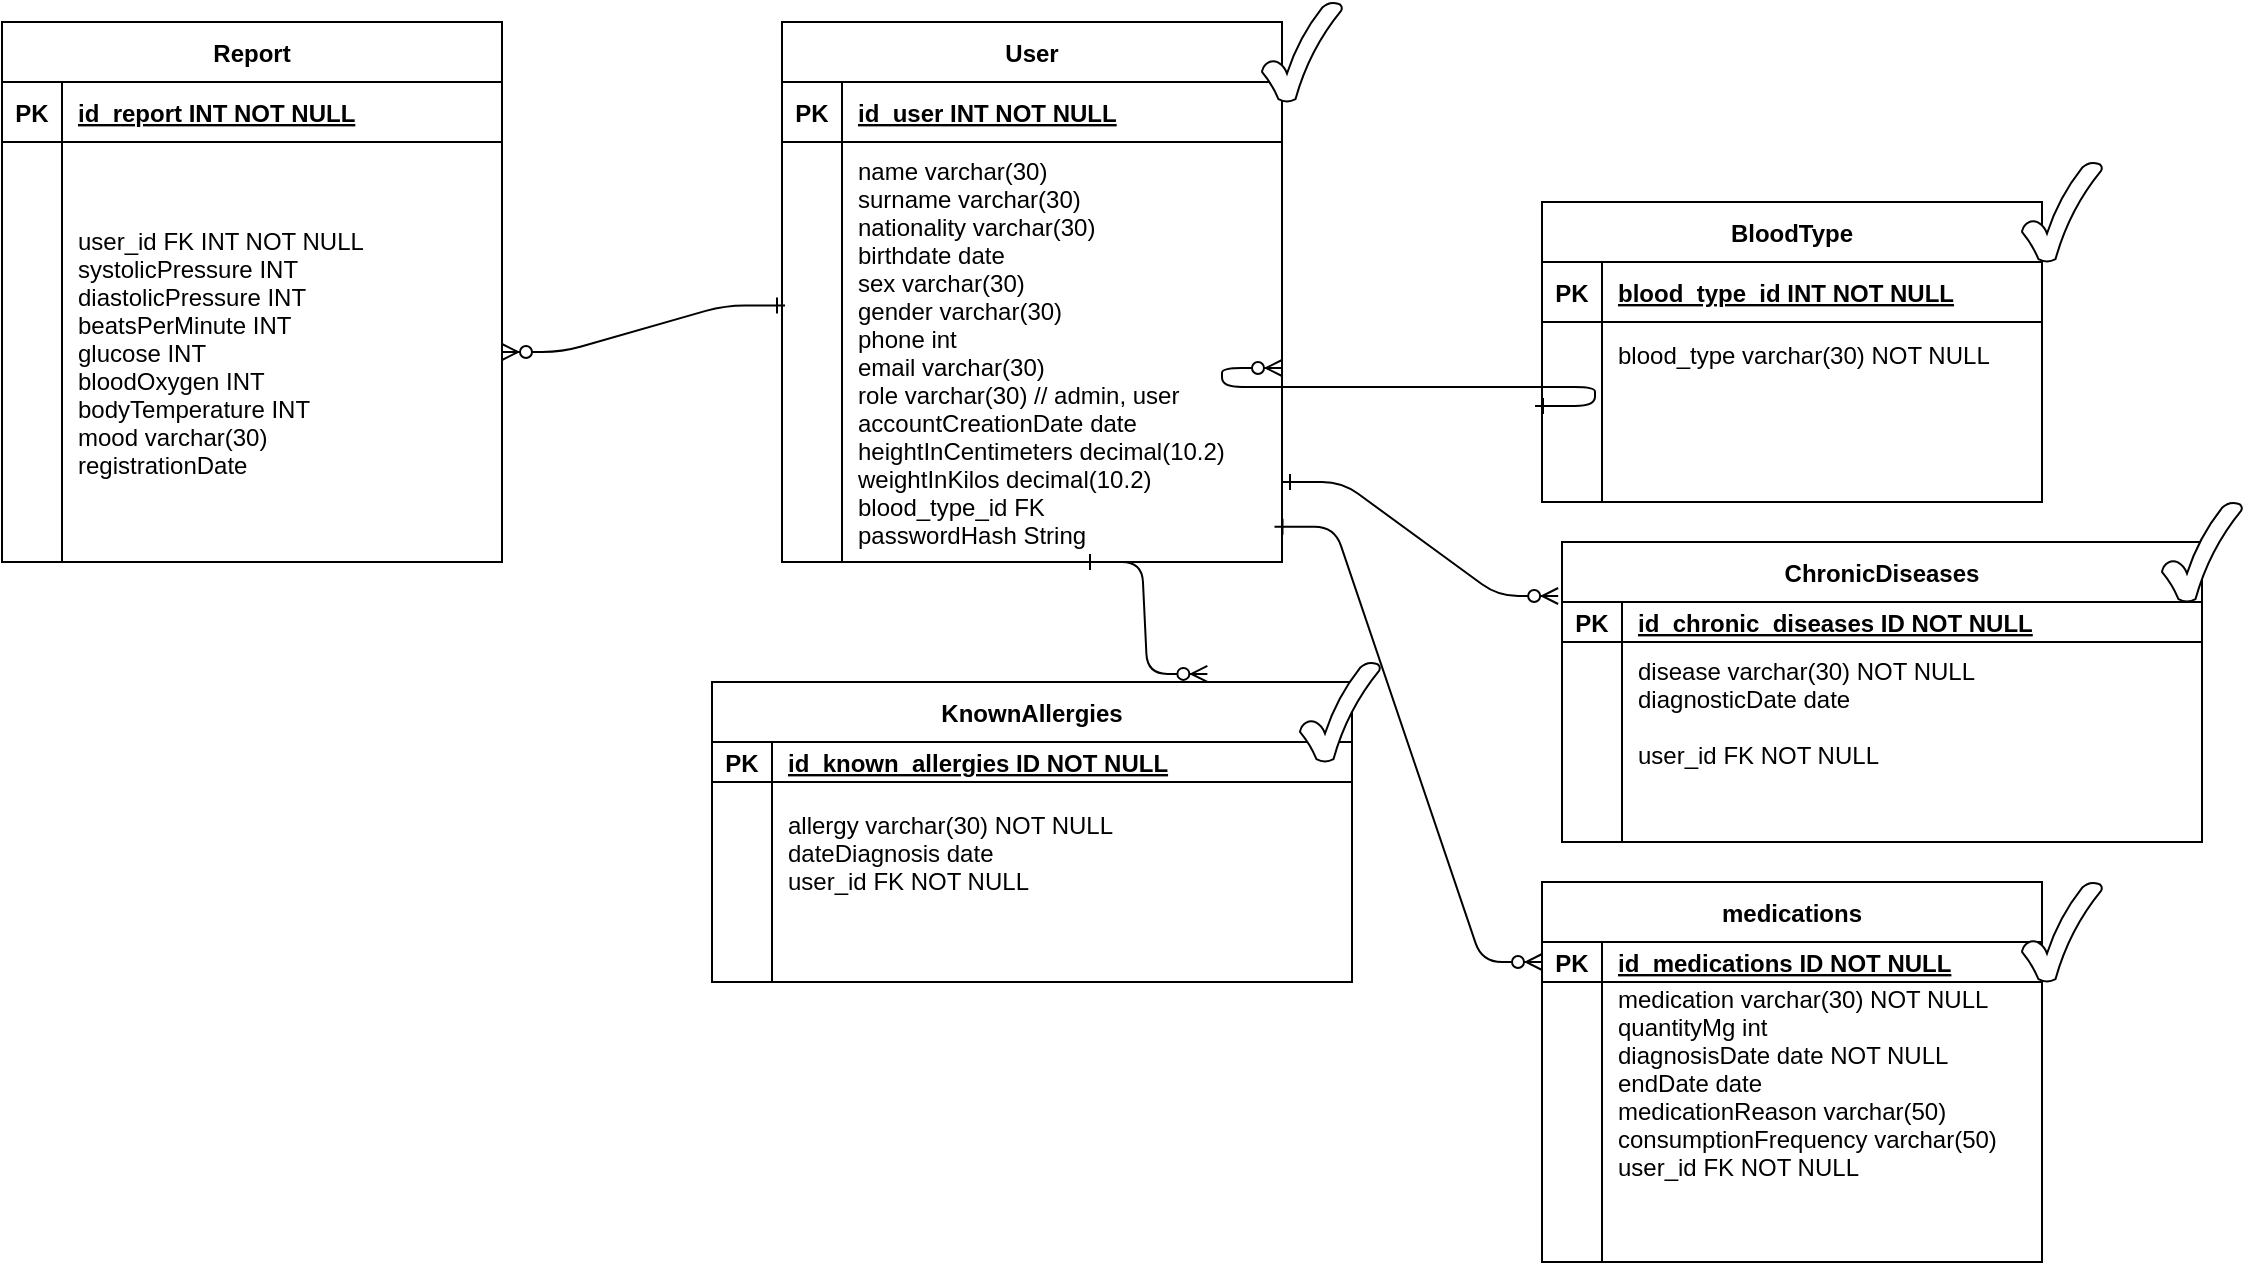 <mxfile version="26.0.16">
  <diagram id="R2lEEEUBdFMjLlhIrx00" name="Page-1">
    <mxGraphModel dx="2829" dy="1648" grid="1" gridSize="10" guides="1" tooltips="1" connect="1" arrows="1" fold="1" page="1" pageScale="1" pageWidth="850" pageHeight="1100" math="0" shadow="0" extFonts="Permanent Marker^https://fonts.googleapis.com/css?family=Permanent+Marker">
      <root>
        <mxCell id="0" />
        <mxCell id="1" parent="0" />
        <mxCell id="C-vyLk0tnHw3VtMMgP7b-23" value="User" style="shape=table;startSize=30;container=1;collapsible=1;childLayout=tableLayout;fixedRows=1;rowLines=0;fontStyle=1;align=center;resizeLast=1;" parent="1" vertex="1">
          <mxGeometry x="-470" y="-860" width="250" height="270" as="geometry" />
        </mxCell>
        <mxCell id="C-vyLk0tnHw3VtMMgP7b-24" value="" style="shape=partialRectangle;collapsible=0;dropTarget=0;pointerEvents=0;fillColor=none;points=[[0,0.5],[1,0.5]];portConstraint=eastwest;top=0;left=0;right=0;bottom=1;" parent="C-vyLk0tnHw3VtMMgP7b-23" vertex="1">
          <mxGeometry y="30" width="250" height="30" as="geometry" />
        </mxCell>
        <mxCell id="C-vyLk0tnHw3VtMMgP7b-25" value="PK" style="shape=partialRectangle;overflow=hidden;connectable=0;fillColor=none;top=0;left=0;bottom=0;right=0;fontStyle=1;" parent="C-vyLk0tnHw3VtMMgP7b-24" vertex="1">
          <mxGeometry width="30" height="30" as="geometry">
            <mxRectangle width="30" height="30" as="alternateBounds" />
          </mxGeometry>
        </mxCell>
        <mxCell id="C-vyLk0tnHw3VtMMgP7b-26" value="id_user INT NOT NULL" style="shape=partialRectangle;overflow=hidden;connectable=0;fillColor=none;top=0;left=0;bottom=0;right=0;align=left;spacingLeft=6;fontStyle=5;" parent="C-vyLk0tnHw3VtMMgP7b-24" vertex="1">
          <mxGeometry x="30" width="220" height="30" as="geometry">
            <mxRectangle width="220" height="30" as="alternateBounds" />
          </mxGeometry>
        </mxCell>
        <mxCell id="C-vyLk0tnHw3VtMMgP7b-27" value="" style="shape=partialRectangle;collapsible=0;dropTarget=0;pointerEvents=0;fillColor=none;points=[[0,0.5],[1,0.5]];portConstraint=eastwest;top=0;left=0;right=0;bottom=0;" parent="C-vyLk0tnHw3VtMMgP7b-23" vertex="1">
          <mxGeometry y="60" width="250" height="210" as="geometry" />
        </mxCell>
        <mxCell id="C-vyLk0tnHw3VtMMgP7b-28" value="" style="shape=partialRectangle;overflow=hidden;connectable=0;fillColor=none;top=0;left=0;bottom=0;right=0;" parent="C-vyLk0tnHw3VtMMgP7b-27" vertex="1">
          <mxGeometry width="30" height="210" as="geometry">
            <mxRectangle width="30" height="210" as="alternateBounds" />
          </mxGeometry>
        </mxCell>
        <mxCell id="C-vyLk0tnHw3VtMMgP7b-29" value="name varchar(30)&#xa;surname varchar(30)&#xa;nationality varchar(30)&#xa;birthdate date&#xa;sex varchar(30)&#xa;gender varchar(30)&#xa;phone int&#xa;email varchar(30)&#xa;role varchar(30) // admin, user&#xa;accountCreationDate date&#xa;heightInCentimeters decimal(10.2)&#xa;weightInKilos decimal(10.2)&#xa;blood_type_id FK&#xa;passwordHash String" style="shape=partialRectangle;overflow=hidden;connectable=0;fillColor=none;top=0;left=0;bottom=0;right=0;align=left;spacingLeft=6;strokeColor=light-dark(#000000,#FFFFFF);" parent="C-vyLk0tnHw3VtMMgP7b-27" vertex="1">
          <mxGeometry x="30" width="220" height="210" as="geometry">
            <mxRectangle width="220" height="210" as="alternateBounds" />
          </mxGeometry>
        </mxCell>
        <mxCell id="AKE5xHN4yG2VoOMAJHFb-2" value="BloodType" style="shape=table;startSize=30;container=1;collapsible=1;childLayout=tableLayout;fixedRows=1;rowLines=0;fontStyle=1;align=center;resizeLast=1;" parent="1" vertex="1">
          <mxGeometry x="-90" y="-770" width="250" height="150" as="geometry" />
        </mxCell>
        <mxCell id="AKE5xHN4yG2VoOMAJHFb-3" value="" style="shape=partialRectangle;collapsible=0;dropTarget=0;pointerEvents=0;fillColor=none;points=[[0,0.5],[1,0.5]];portConstraint=eastwest;top=0;left=0;right=0;bottom=1;" parent="AKE5xHN4yG2VoOMAJHFb-2" vertex="1">
          <mxGeometry y="30" width="250" height="30" as="geometry" />
        </mxCell>
        <mxCell id="AKE5xHN4yG2VoOMAJHFb-4" value="PK" style="shape=partialRectangle;overflow=hidden;connectable=0;fillColor=none;top=0;left=0;bottom=0;right=0;fontStyle=1;" parent="AKE5xHN4yG2VoOMAJHFb-3" vertex="1">
          <mxGeometry width="30" height="30" as="geometry">
            <mxRectangle width="30" height="30" as="alternateBounds" />
          </mxGeometry>
        </mxCell>
        <mxCell id="AKE5xHN4yG2VoOMAJHFb-5" value="blood_type_id INT NOT NULL" style="shape=partialRectangle;overflow=hidden;connectable=0;fillColor=none;top=0;left=0;bottom=0;right=0;align=left;spacingLeft=6;fontStyle=5;" parent="AKE5xHN4yG2VoOMAJHFb-3" vertex="1">
          <mxGeometry x="30" width="220" height="30" as="geometry">
            <mxRectangle width="220" height="30" as="alternateBounds" />
          </mxGeometry>
        </mxCell>
        <mxCell id="AKE5xHN4yG2VoOMAJHFb-6" value="" style="shape=partialRectangle;collapsible=0;dropTarget=0;pointerEvents=0;fillColor=none;points=[[0,0.5],[1,0.5]];portConstraint=eastwest;top=0;left=0;right=0;bottom=0;" parent="AKE5xHN4yG2VoOMAJHFb-2" vertex="1">
          <mxGeometry y="60" width="250" height="60" as="geometry" />
        </mxCell>
        <mxCell id="AKE5xHN4yG2VoOMAJHFb-7" value="" style="shape=partialRectangle;overflow=hidden;connectable=0;fillColor=none;top=0;left=0;bottom=0;right=0;" parent="AKE5xHN4yG2VoOMAJHFb-6" vertex="1">
          <mxGeometry width="30" height="60" as="geometry">
            <mxRectangle width="30" height="60" as="alternateBounds" />
          </mxGeometry>
        </mxCell>
        <mxCell id="AKE5xHN4yG2VoOMAJHFb-8" value="blood_type varchar(30) NOT NULL&#xa;&#xa;" style="shape=partialRectangle;overflow=hidden;connectable=0;fillColor=none;top=0;left=0;bottom=0;right=0;align=left;spacingLeft=6;" parent="AKE5xHN4yG2VoOMAJHFb-6" vertex="1">
          <mxGeometry x="30" width="220" height="60" as="geometry">
            <mxRectangle width="220" height="60" as="alternateBounds" />
          </mxGeometry>
        </mxCell>
        <mxCell id="AKE5xHN4yG2VoOMAJHFb-9" value="" style="shape=partialRectangle;collapsible=0;dropTarget=0;pointerEvents=0;fillColor=none;points=[[0,0.5],[1,0.5]];portConstraint=eastwest;top=0;left=0;right=0;bottom=0;" parent="AKE5xHN4yG2VoOMAJHFb-2" vertex="1">
          <mxGeometry y="120" width="250" height="30" as="geometry" />
        </mxCell>
        <mxCell id="AKE5xHN4yG2VoOMAJHFb-10" value="" style="shape=partialRectangle;overflow=hidden;connectable=0;fillColor=none;top=0;left=0;bottom=0;right=0;" parent="AKE5xHN4yG2VoOMAJHFb-9" vertex="1">
          <mxGeometry width="30" height="30" as="geometry">
            <mxRectangle width="30" height="30" as="alternateBounds" />
          </mxGeometry>
        </mxCell>
        <mxCell id="AKE5xHN4yG2VoOMAJHFb-11" value="" style="shape=partialRectangle;overflow=hidden;connectable=0;fillColor=none;top=0;left=0;bottom=0;right=0;align=left;spacingLeft=6;" parent="AKE5xHN4yG2VoOMAJHFb-9" vertex="1">
          <mxGeometry x="30" width="220" height="30" as="geometry">
            <mxRectangle width="220" height="30" as="alternateBounds" />
          </mxGeometry>
        </mxCell>
        <mxCell id="AKE5xHN4yG2VoOMAJHFb-14" value="ChronicDiseases" style="shape=table;startSize=30;container=1;collapsible=1;childLayout=tableLayout;fixedRows=1;rowLines=0;fontStyle=1;align=center;resizeLast=1;" parent="1" vertex="1">
          <mxGeometry x="-80" y="-600" width="320" height="150" as="geometry" />
        </mxCell>
        <mxCell id="AKE5xHN4yG2VoOMAJHFb-15" value="" style="shape=partialRectangle;collapsible=0;dropTarget=0;pointerEvents=0;fillColor=none;points=[[0,0.5],[1,0.5]];portConstraint=eastwest;top=0;left=0;right=0;bottom=1;" parent="AKE5xHN4yG2VoOMAJHFb-14" vertex="1">
          <mxGeometry y="30" width="320" height="20" as="geometry" />
        </mxCell>
        <mxCell id="AKE5xHN4yG2VoOMAJHFb-16" value="PK" style="shape=partialRectangle;overflow=hidden;connectable=0;fillColor=none;top=0;left=0;bottom=0;right=0;fontStyle=1;" parent="AKE5xHN4yG2VoOMAJHFb-15" vertex="1">
          <mxGeometry width="30" height="20" as="geometry">
            <mxRectangle width="30" height="20" as="alternateBounds" />
          </mxGeometry>
        </mxCell>
        <mxCell id="AKE5xHN4yG2VoOMAJHFb-17" value="id_chronic_diseases ID NOT NULL" style="shape=partialRectangle;overflow=hidden;connectable=0;fillColor=none;top=0;left=0;bottom=0;right=0;align=left;spacingLeft=6;fontStyle=5;" parent="AKE5xHN4yG2VoOMAJHFb-15" vertex="1">
          <mxGeometry x="30" width="290" height="20" as="geometry">
            <mxRectangle width="290" height="20" as="alternateBounds" />
          </mxGeometry>
        </mxCell>
        <mxCell id="AKE5xHN4yG2VoOMAJHFb-18" value="" style="shape=partialRectangle;collapsible=0;dropTarget=0;pointerEvents=0;fillColor=none;points=[[0,0.5],[1,0.5]];portConstraint=eastwest;top=0;left=0;right=0;bottom=0;" parent="AKE5xHN4yG2VoOMAJHFb-14" vertex="1">
          <mxGeometry y="50" width="320" height="70" as="geometry" />
        </mxCell>
        <mxCell id="AKE5xHN4yG2VoOMAJHFb-19" value="" style="shape=partialRectangle;overflow=hidden;connectable=0;fillColor=none;top=0;left=0;bottom=0;right=0;" parent="AKE5xHN4yG2VoOMAJHFb-18" vertex="1">
          <mxGeometry width="30" height="70" as="geometry">
            <mxRectangle width="30" height="70" as="alternateBounds" />
          </mxGeometry>
        </mxCell>
        <mxCell id="AKE5xHN4yG2VoOMAJHFb-20" value="disease varchar(30) NOT NULL&#xa;diagnosticDate date&#xa;&#xa;user_id FK NOT NULL" style="shape=partialRectangle;overflow=hidden;connectable=0;fillColor=none;top=0;left=0;bottom=0;right=0;align=left;spacingLeft=6;" parent="AKE5xHN4yG2VoOMAJHFb-18" vertex="1">
          <mxGeometry x="30" width="290" height="70" as="geometry">
            <mxRectangle width="290" height="70" as="alternateBounds" />
          </mxGeometry>
        </mxCell>
        <mxCell id="AKE5xHN4yG2VoOMAJHFb-21" value="" style="shape=partialRectangle;collapsible=0;dropTarget=0;pointerEvents=0;fillColor=none;points=[[0,0.5],[1,0.5]];portConstraint=eastwest;top=0;left=0;right=0;bottom=0;" parent="AKE5xHN4yG2VoOMAJHFb-14" vertex="1">
          <mxGeometry y="120" width="320" height="30" as="geometry" />
        </mxCell>
        <mxCell id="AKE5xHN4yG2VoOMAJHFb-22" value="" style="shape=partialRectangle;overflow=hidden;connectable=0;fillColor=none;top=0;left=0;bottom=0;right=0;" parent="AKE5xHN4yG2VoOMAJHFb-21" vertex="1">
          <mxGeometry width="30" height="30" as="geometry">
            <mxRectangle width="30" height="30" as="alternateBounds" />
          </mxGeometry>
        </mxCell>
        <mxCell id="AKE5xHN4yG2VoOMAJHFb-23" value="" style="shape=partialRectangle;overflow=hidden;connectable=0;fillColor=none;top=0;left=0;bottom=0;right=0;align=left;spacingLeft=6;" parent="AKE5xHN4yG2VoOMAJHFb-21" vertex="1">
          <mxGeometry x="30" width="290" height="30" as="geometry">
            <mxRectangle width="290" height="30" as="alternateBounds" />
          </mxGeometry>
        </mxCell>
        <mxCell id="AKE5xHN4yG2VoOMAJHFb-61" value="" style="shape=partialRectangle;collapsible=0;dropTarget=0;pointerEvents=0;fillColor=none;points=[[0,0.5],[1,0.5]];portConstraint=eastwest;top=0;left=0;right=0;bottom=0;" parent="1" vertex="1">
          <mxGeometry x="-90" y="-560" width="250" height="30" as="geometry" />
        </mxCell>
        <mxCell id="AKE5xHN4yG2VoOMAJHFb-62" value="" style="shape=partialRectangle;overflow=hidden;connectable=0;fillColor=none;top=0;left=0;bottom=0;right=0;" parent="AKE5xHN4yG2VoOMAJHFb-61" vertex="1">
          <mxGeometry width="30" height="30" as="geometry">
            <mxRectangle width="30" height="30" as="alternateBounds" />
          </mxGeometry>
        </mxCell>
        <mxCell id="AKE5xHN4yG2VoOMAJHFb-64" value="medications" style="shape=table;startSize=30;container=1;collapsible=1;childLayout=tableLayout;fixedRows=1;rowLines=0;fontStyle=1;align=center;resizeLast=1;" parent="1" vertex="1">
          <mxGeometry x="-90" y="-430" width="250" height="190" as="geometry" />
        </mxCell>
        <mxCell id="AKE5xHN4yG2VoOMAJHFb-65" value="" style="shape=partialRectangle;collapsible=0;dropTarget=0;pointerEvents=0;fillColor=none;points=[[0,0.5],[1,0.5]];portConstraint=eastwest;top=0;left=0;right=0;bottom=1;" parent="AKE5xHN4yG2VoOMAJHFb-64" vertex="1">
          <mxGeometry y="30" width="250" height="20" as="geometry" />
        </mxCell>
        <mxCell id="AKE5xHN4yG2VoOMAJHFb-66" value="PK" style="shape=partialRectangle;overflow=hidden;connectable=0;fillColor=none;top=0;left=0;bottom=0;right=0;fontStyle=1;" parent="AKE5xHN4yG2VoOMAJHFb-65" vertex="1">
          <mxGeometry width="30" height="20" as="geometry">
            <mxRectangle width="30" height="20" as="alternateBounds" />
          </mxGeometry>
        </mxCell>
        <mxCell id="AKE5xHN4yG2VoOMAJHFb-67" value="id_medications ID NOT NULL" style="shape=partialRectangle;overflow=hidden;connectable=0;fillColor=none;top=0;left=0;bottom=0;right=0;align=left;spacingLeft=6;fontStyle=5;" parent="AKE5xHN4yG2VoOMAJHFb-65" vertex="1">
          <mxGeometry x="30" width="220" height="20" as="geometry">
            <mxRectangle width="220" height="20" as="alternateBounds" />
          </mxGeometry>
        </mxCell>
        <mxCell id="AKE5xHN4yG2VoOMAJHFb-68" value="" style="shape=partialRectangle;collapsible=0;dropTarget=0;pointerEvents=0;fillColor=none;points=[[0,0.5],[1,0.5]];portConstraint=eastwest;top=0;left=0;right=0;bottom=0;" parent="AKE5xHN4yG2VoOMAJHFb-64" vertex="1">
          <mxGeometry y="50" width="250" height="110" as="geometry" />
        </mxCell>
        <mxCell id="AKE5xHN4yG2VoOMAJHFb-69" value="" style="shape=partialRectangle;overflow=hidden;connectable=0;fillColor=none;top=0;left=0;bottom=0;right=0;" parent="AKE5xHN4yG2VoOMAJHFb-68" vertex="1">
          <mxGeometry width="30" height="110" as="geometry">
            <mxRectangle width="30" height="110" as="alternateBounds" />
          </mxGeometry>
        </mxCell>
        <mxCell id="AKE5xHN4yG2VoOMAJHFb-70" value="medication varchar(30) NOT NULL&#xa;quantityMg int&#xa;diagnosisDate date NOT NULL&#xa;endDate date &#xa;medicationReason varchar(50)&#xa;consumptionFrequency varchar(50)&#xa;user_id FK NOT NULL&#xa;" style="shape=partialRectangle;overflow=hidden;connectable=0;fillColor=none;top=0;left=0;bottom=0;right=0;align=left;spacingLeft=6;" parent="AKE5xHN4yG2VoOMAJHFb-68" vertex="1">
          <mxGeometry x="30" width="220" height="110" as="geometry">
            <mxRectangle width="220" height="110" as="alternateBounds" />
          </mxGeometry>
        </mxCell>
        <mxCell id="AKE5xHN4yG2VoOMAJHFb-71" value="" style="shape=partialRectangle;collapsible=0;dropTarget=0;pointerEvents=0;fillColor=none;points=[[0,0.5],[1,0.5]];portConstraint=eastwest;top=0;left=0;right=0;bottom=0;" parent="AKE5xHN4yG2VoOMAJHFb-64" vertex="1">
          <mxGeometry y="160" width="250" height="30" as="geometry" />
        </mxCell>
        <mxCell id="AKE5xHN4yG2VoOMAJHFb-72" value="" style="shape=partialRectangle;overflow=hidden;connectable=0;fillColor=none;top=0;left=0;bottom=0;right=0;" parent="AKE5xHN4yG2VoOMAJHFb-71" vertex="1">
          <mxGeometry width="30" height="30" as="geometry">
            <mxRectangle width="30" height="30" as="alternateBounds" />
          </mxGeometry>
        </mxCell>
        <mxCell id="AKE5xHN4yG2VoOMAJHFb-73" value="" style="shape=partialRectangle;overflow=hidden;connectable=0;fillColor=none;top=0;left=0;bottom=0;right=0;align=left;spacingLeft=6;" parent="AKE5xHN4yG2VoOMAJHFb-71" vertex="1">
          <mxGeometry x="30" width="220" height="30" as="geometry">
            <mxRectangle width="220" height="30" as="alternateBounds" />
          </mxGeometry>
        </mxCell>
        <mxCell id="AKE5xHN4yG2VoOMAJHFb-81" value="KnownAllergies" style="shape=table;startSize=30;container=1;collapsible=1;childLayout=tableLayout;fixedRows=1;rowLines=0;fontStyle=1;align=center;resizeLast=1;" parent="1" vertex="1">
          <mxGeometry x="-505" y="-530" width="320" height="150" as="geometry" />
        </mxCell>
        <mxCell id="AKE5xHN4yG2VoOMAJHFb-82" value="" style="shape=partialRectangle;collapsible=0;dropTarget=0;pointerEvents=0;fillColor=none;points=[[0,0.5],[1,0.5]];portConstraint=eastwest;top=0;left=0;right=0;bottom=1;" parent="AKE5xHN4yG2VoOMAJHFb-81" vertex="1">
          <mxGeometry y="30" width="320" height="20" as="geometry" />
        </mxCell>
        <mxCell id="AKE5xHN4yG2VoOMAJHFb-83" value="PK" style="shape=partialRectangle;overflow=hidden;connectable=0;fillColor=none;top=0;left=0;bottom=0;right=0;fontStyle=1;" parent="AKE5xHN4yG2VoOMAJHFb-82" vertex="1">
          <mxGeometry width="30" height="20" as="geometry">
            <mxRectangle width="30" height="20" as="alternateBounds" />
          </mxGeometry>
        </mxCell>
        <mxCell id="AKE5xHN4yG2VoOMAJHFb-84" value="id_known_allergies ID NOT NULL" style="shape=partialRectangle;overflow=hidden;connectable=0;fillColor=none;top=0;left=0;bottom=0;right=0;align=left;spacingLeft=6;fontStyle=5;" parent="AKE5xHN4yG2VoOMAJHFb-82" vertex="1">
          <mxGeometry x="30" width="290" height="20" as="geometry">
            <mxRectangle width="290" height="20" as="alternateBounds" />
          </mxGeometry>
        </mxCell>
        <mxCell id="AKE5xHN4yG2VoOMAJHFb-85" value="" style="shape=partialRectangle;collapsible=0;dropTarget=0;pointerEvents=0;fillColor=none;points=[[0,0.5],[1,0.5]];portConstraint=eastwest;top=0;left=0;right=0;bottom=0;" parent="AKE5xHN4yG2VoOMAJHFb-81" vertex="1">
          <mxGeometry y="50" width="320" height="70" as="geometry" />
        </mxCell>
        <mxCell id="AKE5xHN4yG2VoOMAJHFb-86" value="" style="shape=partialRectangle;overflow=hidden;connectable=0;fillColor=none;top=0;left=0;bottom=0;right=0;" parent="AKE5xHN4yG2VoOMAJHFb-85" vertex="1">
          <mxGeometry width="30" height="70" as="geometry">
            <mxRectangle width="30" height="70" as="alternateBounds" />
          </mxGeometry>
        </mxCell>
        <mxCell id="AKE5xHN4yG2VoOMAJHFb-87" value="allergy varchar(30) NOT NULL&#xa;dateDiagnosis date&#xa;user_id FK NOT NULL" style="shape=partialRectangle;overflow=hidden;connectable=0;fillColor=none;top=0;left=0;bottom=0;right=0;align=left;spacingLeft=6;" parent="AKE5xHN4yG2VoOMAJHFb-85" vertex="1">
          <mxGeometry x="30" width="290" height="70" as="geometry">
            <mxRectangle width="290" height="70" as="alternateBounds" />
          </mxGeometry>
        </mxCell>
        <mxCell id="AKE5xHN4yG2VoOMAJHFb-88" value="" style="shape=partialRectangle;collapsible=0;dropTarget=0;pointerEvents=0;fillColor=none;points=[[0,0.5],[1,0.5]];portConstraint=eastwest;top=0;left=0;right=0;bottom=0;" parent="AKE5xHN4yG2VoOMAJHFb-81" vertex="1">
          <mxGeometry y="120" width="320" height="30" as="geometry" />
        </mxCell>
        <mxCell id="AKE5xHN4yG2VoOMAJHFb-89" value="" style="shape=partialRectangle;overflow=hidden;connectable=0;fillColor=none;top=0;left=0;bottom=0;right=0;" parent="AKE5xHN4yG2VoOMAJHFb-88" vertex="1">
          <mxGeometry width="30" height="30" as="geometry">
            <mxRectangle width="30" height="30" as="alternateBounds" />
          </mxGeometry>
        </mxCell>
        <mxCell id="AKE5xHN4yG2VoOMAJHFb-90" value="" style="shape=partialRectangle;overflow=hidden;connectable=0;fillColor=none;top=0;left=0;bottom=0;right=0;align=left;spacingLeft=6;" parent="AKE5xHN4yG2VoOMAJHFb-88" vertex="1">
          <mxGeometry x="30" width="290" height="30" as="geometry">
            <mxRectangle width="290" height="30" as="alternateBounds" />
          </mxGeometry>
        </mxCell>
        <mxCell id="AKE5xHN4yG2VoOMAJHFb-92" value="" style="shape=partialRectangle;collapsible=0;dropTarget=0;pointerEvents=0;fillColor=none;points=[[0,0.5],[1,0.5]];portConstraint=eastwest;top=0;left=0;right=0;bottom=0;" parent="1" vertex="1">
          <mxGeometry x="-461" y="-344" width="250" height="30" as="geometry" />
        </mxCell>
        <mxCell id="AKE5xHN4yG2VoOMAJHFb-93" value="" style="shape=partialRectangle;overflow=hidden;connectable=0;fillColor=none;top=0;left=0;bottom=0;right=0;" parent="AKE5xHN4yG2VoOMAJHFb-92" vertex="1">
          <mxGeometry width="30" height="30" as="geometry">
            <mxRectangle width="30" height="30" as="alternateBounds" />
          </mxGeometry>
        </mxCell>
        <mxCell id="AKE5xHN4yG2VoOMAJHFb-94" value="" style="shape=partialRectangle;overflow=hidden;connectable=0;fillColor=none;top=0;left=0;bottom=0;right=0;align=left;spacingLeft=6;" parent="AKE5xHN4yG2VoOMAJHFb-92" vertex="1">
          <mxGeometry x="30" width="220" height="30" as="geometry">
            <mxRectangle width="220" height="30" as="alternateBounds" />
          </mxGeometry>
        </mxCell>
        <mxCell id="AKE5xHN4yG2VoOMAJHFb-97" value="" style="edgeStyle=entityRelationEdgeStyle;endArrow=ERzeroToMany;startArrow=ERone;endFill=1;startFill=0;entryX=-0.006;entryY=-0.15;entryDx=0;entryDy=0;entryPerimeter=0;" parent="1" target="AKE5xHN4yG2VoOMAJHFb-15" edge="1">
          <mxGeometry width="100" height="100" relative="1" as="geometry">
            <mxPoint x="-220" y="-630" as="sourcePoint" />
            <mxPoint x="-70" y="-620" as="targetPoint" />
          </mxGeometry>
        </mxCell>
        <mxCell id="AKE5xHN4yG2VoOMAJHFb-98" value="" style="edgeStyle=entityRelationEdgeStyle;endArrow=ERzeroToMany;startArrow=ERone;endFill=1;startFill=0;entryX=0;entryY=0.5;entryDx=0;entryDy=0;exitX=0.985;exitY=0.916;exitDx=0;exitDy=0;exitPerimeter=0;" parent="1" source="C-vyLk0tnHw3VtMMgP7b-27" target="AKE5xHN4yG2VoOMAJHFb-65" edge="1">
          <mxGeometry width="100" height="100" relative="1" as="geometry">
            <mxPoint x="-229" y="-600" as="sourcePoint" />
            <mxPoint x="-101" y="-583" as="targetPoint" />
          </mxGeometry>
        </mxCell>
        <mxCell id="AKE5xHN4yG2VoOMAJHFb-99" value="" style="edgeStyle=entityRelationEdgeStyle;endArrow=ERzeroToMany;startArrow=ERone;endFill=1;startFill=0;entryX=0.774;entryY=-0.027;entryDx=0;entryDy=0;exitX=0.985;exitY=0.916;exitDx=0;exitDy=0;exitPerimeter=0;entryPerimeter=0;" parent="1" target="AKE5xHN4yG2VoOMAJHFb-81" edge="1">
          <mxGeometry width="100" height="100" relative="1" as="geometry">
            <mxPoint x="-320" y="-590" as="sourcePoint" />
            <mxPoint x="-196" y="-452" as="targetPoint" />
          </mxGeometry>
        </mxCell>
        <mxCell id="AKE5xHN4yG2VoOMAJHFb-123" value="" style="edgeStyle=entityRelationEdgeStyle;endArrow=ERzeroToMany;startArrow=ERone;endFill=1;startFill=0;entryX=1;entryY=0.5;entryDx=0;entryDy=0;exitX=0.006;exitY=0.389;exitDx=0;exitDy=0;exitPerimeter=0;" parent="1" source="C-vyLk0tnHw3VtMMgP7b-27" target="AKE5xHN4yG2VoOMAJHFb-128" edge="1">
          <mxGeometry width="100" height="100" relative="1" as="geometry">
            <mxPoint x="-608" y="-750" as="sourcePoint" />
            <mxPoint x="-470" y="-693" as="targetPoint" />
            <Array as="points">
              <mxPoint x="-978" y="-820" />
            </Array>
          </mxGeometry>
        </mxCell>
        <mxCell id="AKE5xHN4yG2VoOMAJHFb-124" value="Report" style="shape=table;startSize=30;container=1;collapsible=1;childLayout=tableLayout;fixedRows=1;rowLines=0;fontStyle=1;align=center;resizeLast=1;" parent="1" vertex="1">
          <mxGeometry x="-860" y="-860" width="250" height="270" as="geometry" />
        </mxCell>
        <mxCell id="AKE5xHN4yG2VoOMAJHFb-125" value="" style="shape=partialRectangle;collapsible=0;dropTarget=0;pointerEvents=0;fillColor=none;points=[[0,0.5],[1,0.5]];portConstraint=eastwest;top=0;left=0;right=0;bottom=1;" parent="AKE5xHN4yG2VoOMAJHFb-124" vertex="1">
          <mxGeometry y="30" width="250" height="30" as="geometry" />
        </mxCell>
        <mxCell id="AKE5xHN4yG2VoOMAJHFb-126" value="PK" style="shape=partialRectangle;overflow=hidden;connectable=0;fillColor=none;top=0;left=0;bottom=0;right=0;fontStyle=1;" parent="AKE5xHN4yG2VoOMAJHFb-125" vertex="1">
          <mxGeometry width="30" height="30" as="geometry">
            <mxRectangle width="30" height="30" as="alternateBounds" />
          </mxGeometry>
        </mxCell>
        <mxCell id="AKE5xHN4yG2VoOMAJHFb-127" value="id_report INT NOT NULL" style="shape=partialRectangle;overflow=hidden;connectable=0;fillColor=none;top=0;left=0;bottom=0;right=0;align=left;spacingLeft=6;fontStyle=5;" parent="AKE5xHN4yG2VoOMAJHFb-125" vertex="1">
          <mxGeometry x="30" width="220" height="30" as="geometry">
            <mxRectangle width="220" height="30" as="alternateBounds" />
          </mxGeometry>
        </mxCell>
        <mxCell id="AKE5xHN4yG2VoOMAJHFb-128" value="" style="shape=partialRectangle;collapsible=0;dropTarget=0;pointerEvents=0;fillColor=none;points=[[0,0.5],[1,0.5]];portConstraint=eastwest;top=0;left=0;right=0;bottom=0;" parent="AKE5xHN4yG2VoOMAJHFb-124" vertex="1">
          <mxGeometry y="60" width="250" height="210" as="geometry" />
        </mxCell>
        <mxCell id="AKE5xHN4yG2VoOMAJHFb-129" value="" style="shape=partialRectangle;overflow=hidden;connectable=0;fillColor=none;top=0;left=0;bottom=0;right=0;" parent="AKE5xHN4yG2VoOMAJHFb-128" vertex="1">
          <mxGeometry width="30" height="210" as="geometry">
            <mxRectangle width="30" height="210" as="alternateBounds" />
          </mxGeometry>
        </mxCell>
        <mxCell id="AKE5xHN4yG2VoOMAJHFb-130" value="user_id FK INT NOT NULL&#xa;systolicPressure INT&#xa;diastolicPressure INT&#xa;beatsPerMinute INT&#xa;glucose INT&#xa;bloodOxygen INT&#xa;bodyTemperature INT&#xa;mood varchar(30)&#xa;registrationDate" style="shape=partialRectangle;overflow=hidden;connectable=0;fillColor=none;top=0;left=0;bottom=0;right=0;align=left;spacingLeft=6;" parent="AKE5xHN4yG2VoOMAJHFb-128" vertex="1">
          <mxGeometry x="30" width="220" height="210" as="geometry">
            <mxRectangle width="220" height="210" as="alternateBounds" />
          </mxGeometry>
        </mxCell>
        <mxCell id="AKE5xHN4yG2VoOMAJHFb-131" value="" style="edgeStyle=entityRelationEdgeStyle;endArrow=ERzeroToMany;startArrow=ERone;endFill=1;startFill=0;entryX=1.006;entryY=0.102;entryDx=0;entryDy=0;entryPerimeter=0;exitX=-0.014;exitY=0.7;exitDx=0;exitDy=0;exitPerimeter=0;" parent="1" source="AKE5xHN4yG2VoOMAJHFb-6" edge="1">
          <mxGeometry width="100" height="100" relative="1" as="geometry">
            <mxPoint x="-120" y="-640" as="sourcePoint" />
            <mxPoint x="-220" y="-687" as="targetPoint" />
          </mxGeometry>
        </mxCell>
        <mxCell id="U4j6uRU1ZTSPcleNtf4w-1" value="" style="verticalLabelPosition=bottom;verticalAlign=top;html=1;shape=mxgraph.basic.tick" vertex="1" parent="1">
          <mxGeometry x="-230" y="-870" width="40" height="50" as="geometry" />
        </mxCell>
        <mxCell id="U4j6uRU1ZTSPcleNtf4w-2" value="" style="verticalLabelPosition=bottom;verticalAlign=top;html=1;shape=mxgraph.basic.tick" vertex="1" parent="1">
          <mxGeometry x="150" y="-790" width="40" height="50" as="geometry" />
        </mxCell>
        <mxCell id="U4j6uRU1ZTSPcleNtf4w-6" value="" style="verticalLabelPosition=bottom;verticalAlign=top;html=1;shape=mxgraph.basic.tick" vertex="1" parent="1">
          <mxGeometry x="220" y="-620" width="40" height="50" as="geometry" />
        </mxCell>
        <mxCell id="U4j6uRU1ZTSPcleNtf4w-17" value="" style="verticalLabelPosition=bottom;verticalAlign=top;html=1;shape=mxgraph.basic.tick" vertex="1" parent="1">
          <mxGeometry x="-211" y="-540" width="40" height="50" as="geometry" />
        </mxCell>
        <mxCell id="U4j6uRU1ZTSPcleNtf4w-19" value="" style="verticalLabelPosition=bottom;verticalAlign=top;html=1;shape=mxgraph.basic.tick" vertex="1" parent="1">
          <mxGeometry x="150" y="-430" width="40" height="50" as="geometry" />
        </mxCell>
      </root>
    </mxGraphModel>
  </diagram>
</mxfile>
